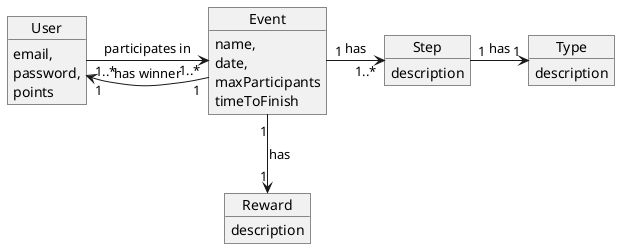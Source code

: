 @startuml "Domain Model"

object User {
   email,
   password,
   points
}

object Event {
    name,
    date,
    maxParticipants
    timeToFinish
}

object Reward {
    description
}

object Step {
    description
}

object Type {
    description
}

User "1..*" -> "1..*" Event : participates in 
Event "1" --down> "1" Reward : has
Event "1" -> "1..*" Step : has
Event "1" -> "1" User : has winner
Step "1" -> "1" Type : has

@enduml